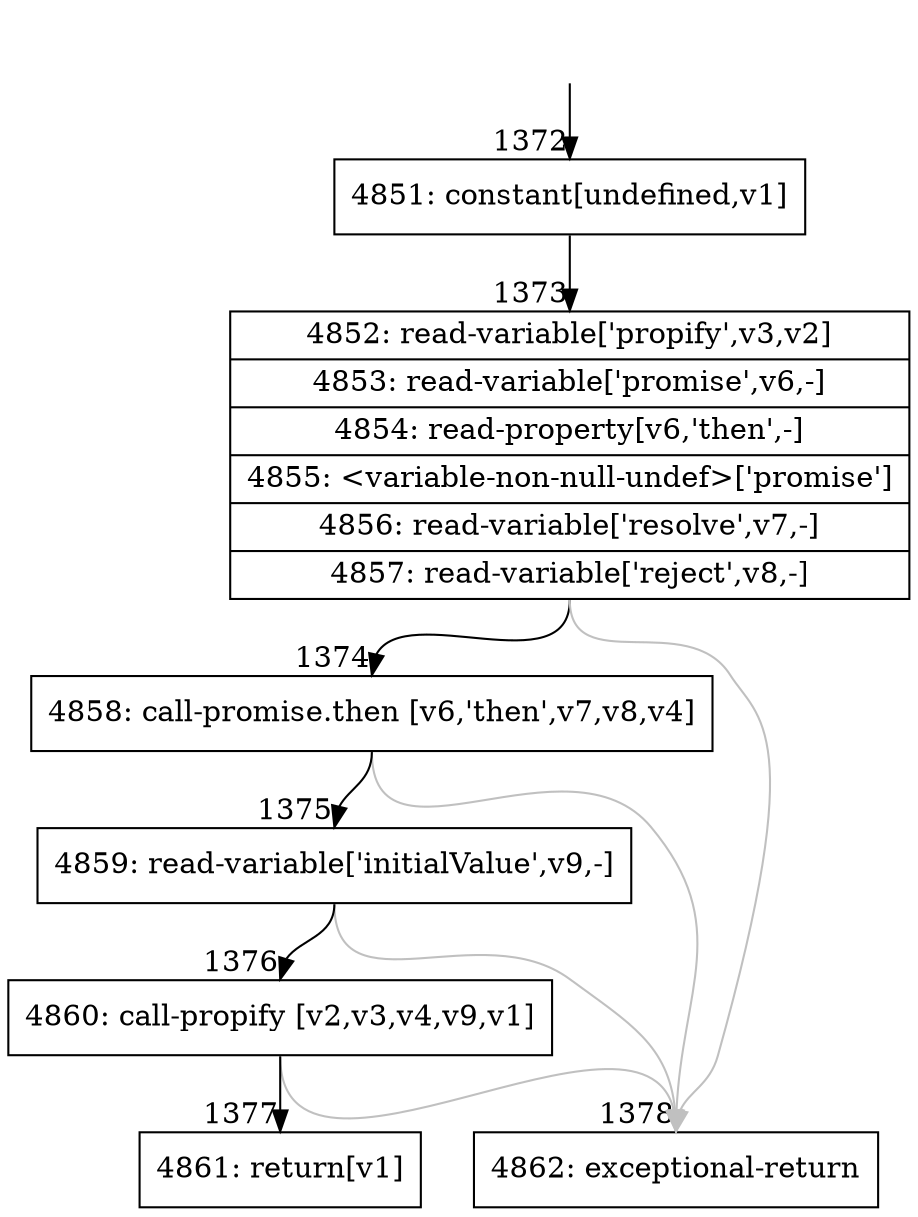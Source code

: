 digraph {
rankdir="TD"
BB_entry55[shape=none,label=""];
BB_entry55 -> BB1372 [tailport=s, headport=n, headlabel="    1372"]
BB1372 [shape=record label="{4851: constant[undefined,v1]}" ] 
BB1372 -> BB1373 [tailport=s, headport=n, headlabel="      1373"]
BB1373 [shape=record label="{4852: read-variable['propify',v3,v2]|4853: read-variable['promise',v6,-]|4854: read-property[v6,'then',-]|4855: \<variable-non-null-undef\>['promise']|4856: read-variable['resolve',v7,-]|4857: read-variable['reject',v8,-]}" ] 
BB1373 -> BB1374 [tailport=s, headport=n, headlabel="      1374"]
BB1373 -> BB1378 [tailport=s, headport=n, color=gray, headlabel="      1378"]
BB1374 [shape=record label="{4858: call-promise.then [v6,'then',v7,v8,v4]}" ] 
BB1374 -> BB1375 [tailport=s, headport=n, headlabel="      1375"]
BB1374 -> BB1378 [tailport=s, headport=n, color=gray]
BB1375 [shape=record label="{4859: read-variable['initialValue',v9,-]}" ] 
BB1375 -> BB1376 [tailport=s, headport=n, headlabel="      1376"]
BB1375 -> BB1378 [tailport=s, headport=n, color=gray]
BB1376 [shape=record label="{4860: call-propify [v2,v3,v4,v9,v1]}" ] 
BB1376 -> BB1377 [tailport=s, headport=n, headlabel="      1377"]
BB1376 -> BB1378 [tailport=s, headport=n, color=gray]
BB1377 [shape=record label="{4861: return[v1]}" ] 
BB1378 [shape=record label="{4862: exceptional-return}" ] 
//#$~ 860
}
